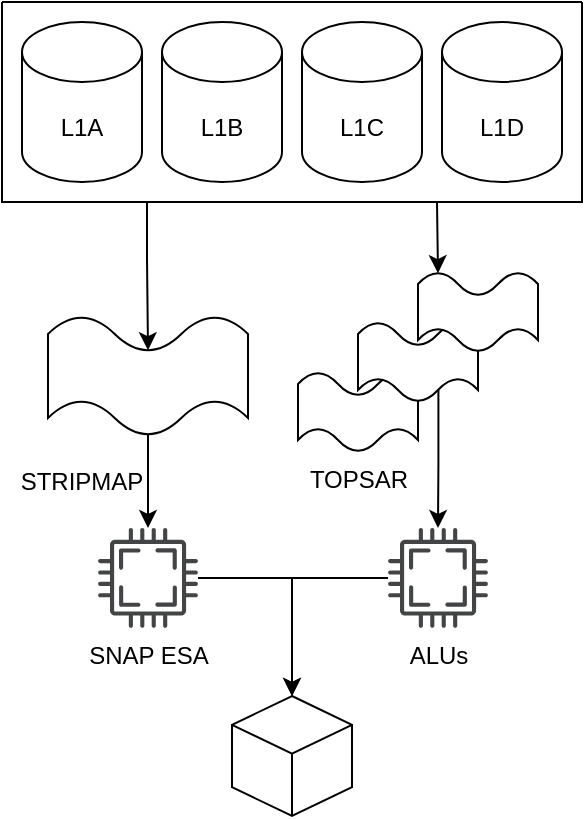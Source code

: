 <mxfile version="22.1.20" type="github">
  <diagram name="Page-1" id="S4iD2IkzIgUmk9SXDSxy">
    <mxGraphModel dx="830" dy="462" grid="1" gridSize="10" guides="1" tooltips="1" connect="1" arrows="1" fold="1" page="1" pageScale="1" pageWidth="850" pageHeight="1100" math="0" shadow="0">
      <root>
        <mxCell id="0" />
        <mxCell id="1" parent="0" />
        <mxCell id="s4lBdMN9t_Ssbr39f7N7-2" value="L1A" style="shape=cylinder3;whiteSpace=wrap;html=1;boundedLbl=1;backgroundOutline=1;size=15;" vertex="1" parent="1">
          <mxGeometry x="150" y="183" width="60" height="80" as="geometry" />
        </mxCell>
        <mxCell id="s4lBdMN9t_Ssbr39f7N7-3" value="L1B" style="shape=cylinder3;whiteSpace=wrap;html=1;boundedLbl=1;backgroundOutline=1;size=15;" vertex="1" parent="1">
          <mxGeometry x="220" y="183" width="60" height="80" as="geometry" />
        </mxCell>
        <mxCell id="s4lBdMN9t_Ssbr39f7N7-4" value="L1C" style="shape=cylinder3;whiteSpace=wrap;html=1;boundedLbl=1;backgroundOutline=1;size=15;" vertex="1" parent="1">
          <mxGeometry x="290" y="183" width="60" height="80" as="geometry" />
        </mxCell>
        <mxCell id="s4lBdMN9t_Ssbr39f7N7-5" value="L1D" style="shape=cylinder3;whiteSpace=wrap;html=1;boundedLbl=1;backgroundOutline=1;size=15;" vertex="1" parent="1">
          <mxGeometry x="360" y="183" width="60" height="80" as="geometry" />
        </mxCell>
        <mxCell id="s4lBdMN9t_Ssbr39f7N7-31" style="edgeStyle=orthogonalEdgeStyle;rounded=0;orthogonalLoop=1;jettySize=auto;html=1;exitX=0;exitY=0;exitDx=50;exitDy=59.28;exitPerimeter=0;" edge="1" parent="1" source="s4lBdMN9t_Ssbr39f7N7-6" target="s4lBdMN9t_Ssbr39f7N7-28">
          <mxGeometry relative="1" as="geometry" />
        </mxCell>
        <mxCell id="s4lBdMN9t_Ssbr39f7N7-6" value="" style="verticalLabelPosition=bottom;verticalAlign=top;html=1;shape=mxgraph.basic.wave2;dy=0.3;" vertex="1" parent="1">
          <mxGeometry x="163" y="330" width="100" height="60" as="geometry" />
        </mxCell>
        <mxCell id="s4lBdMN9t_Ssbr39f7N7-18" value="TOPSAR" style="verticalLabelPosition=bottom;verticalAlign=top;html=1;shape=mxgraph.basic.wave2;dy=0.3;" vertex="1" parent="1">
          <mxGeometry x="288" y="358" width="60" height="40" as="geometry" />
        </mxCell>
        <mxCell id="s4lBdMN9t_Ssbr39f7N7-30" style="edgeStyle=orthogonalEdgeStyle;rounded=0;orthogonalLoop=1;jettySize=auto;html=1;exitX=0;exitY=0;exitDx=40.2;exitDy=34;exitPerimeter=0;" edge="1" parent="1" source="s4lBdMN9t_Ssbr39f7N7-21" target="s4lBdMN9t_Ssbr39f7N7-29">
          <mxGeometry relative="1" as="geometry" />
        </mxCell>
        <mxCell id="s4lBdMN9t_Ssbr39f7N7-21" value="" style="verticalLabelPosition=bottom;verticalAlign=top;html=1;shape=mxgraph.basic.wave2;dy=0.3;" vertex="1" parent="1">
          <mxGeometry x="318" y="333" width="60" height="40" as="geometry" />
        </mxCell>
        <mxCell id="s4lBdMN9t_Ssbr39f7N7-22" value="" style="verticalLabelPosition=bottom;verticalAlign=top;html=1;shape=mxgraph.basic.wave2;dy=0.3;" vertex="1" parent="1">
          <mxGeometry x="348" y="308" width="60" height="40" as="geometry" />
        </mxCell>
        <mxCell id="s4lBdMN9t_Ssbr39f7N7-25" value="" style="swimlane;startSize=0;" vertex="1" parent="1">
          <mxGeometry x="140" y="173" width="290" height="100" as="geometry" />
        </mxCell>
        <mxCell id="s4lBdMN9t_Ssbr39f7N7-26" style="edgeStyle=orthogonalEdgeStyle;rounded=0;orthogonalLoop=1;jettySize=auto;html=1;exitX=0.25;exitY=1;exitDx=0;exitDy=0;entryX=0;entryY=0;entryDx=50;entryDy=17.1;entryPerimeter=0;" edge="1" parent="1" source="s4lBdMN9t_Ssbr39f7N7-25" target="s4lBdMN9t_Ssbr39f7N7-6">
          <mxGeometry relative="1" as="geometry" />
        </mxCell>
        <mxCell id="s4lBdMN9t_Ssbr39f7N7-27" style="edgeStyle=orthogonalEdgeStyle;rounded=0;orthogonalLoop=1;jettySize=auto;html=1;exitX=0.75;exitY=1;exitDx=0;exitDy=0;entryX=0;entryY=0;entryDx=10;entryDy=0.6;entryPerimeter=0;" edge="1" parent="1" source="s4lBdMN9t_Ssbr39f7N7-25" target="s4lBdMN9t_Ssbr39f7N7-22">
          <mxGeometry relative="1" as="geometry" />
        </mxCell>
        <mxCell id="s4lBdMN9t_Ssbr39f7N7-28" value="SNAP ESA" style="sketch=0;pointerEvents=1;shadow=0;dashed=0;html=1;strokeColor=none;fillColor=#434445;aspect=fixed;labelPosition=center;verticalLabelPosition=bottom;verticalAlign=top;align=center;outlineConnect=0;shape=mxgraph.vvd.cpu;" vertex="1" parent="1">
          <mxGeometry x="188" y="436" width="50" height="50" as="geometry" />
        </mxCell>
        <mxCell id="s4lBdMN9t_Ssbr39f7N7-36" style="edgeStyle=orthogonalEdgeStyle;rounded=0;orthogonalLoop=1;jettySize=auto;html=1;" edge="1" parent="1" source="s4lBdMN9t_Ssbr39f7N7-29" target="s4lBdMN9t_Ssbr39f7N7-34">
          <mxGeometry relative="1" as="geometry" />
        </mxCell>
        <mxCell id="s4lBdMN9t_Ssbr39f7N7-29" value="ALUs" style="sketch=0;pointerEvents=1;shadow=0;dashed=0;html=1;strokeColor=none;fillColor=#434445;aspect=fixed;labelPosition=center;verticalLabelPosition=bottom;verticalAlign=top;align=center;outlineConnect=0;shape=mxgraph.vvd.cpu;" vertex="1" parent="1">
          <mxGeometry x="333" y="436" width="50" height="50" as="geometry" />
        </mxCell>
        <mxCell id="s4lBdMN9t_Ssbr39f7N7-32" value="&lt;div&gt;STRIPMAP&lt;/div&gt;" style="text;html=1;strokeColor=none;fillColor=none;align=center;verticalAlign=middle;whiteSpace=wrap;rounded=0;" vertex="1" parent="1">
          <mxGeometry x="150" y="398" width="60" height="30" as="geometry" />
        </mxCell>
        <mxCell id="s4lBdMN9t_Ssbr39f7N7-34" value="" style="html=1;shape=mxgraph.basic.isocube;isoAngle=15;" vertex="1" parent="1">
          <mxGeometry x="255" y="520" width="60" height="60" as="geometry" />
        </mxCell>
        <mxCell id="s4lBdMN9t_Ssbr39f7N7-37" style="edgeStyle=orthogonalEdgeStyle;rounded=0;orthogonalLoop=1;jettySize=auto;html=1;entryX=0.5;entryY=0;entryDx=0;entryDy=0;entryPerimeter=0;" edge="1" parent="1" source="s4lBdMN9t_Ssbr39f7N7-28" target="s4lBdMN9t_Ssbr39f7N7-34">
          <mxGeometry relative="1" as="geometry" />
        </mxCell>
      </root>
    </mxGraphModel>
  </diagram>
</mxfile>
